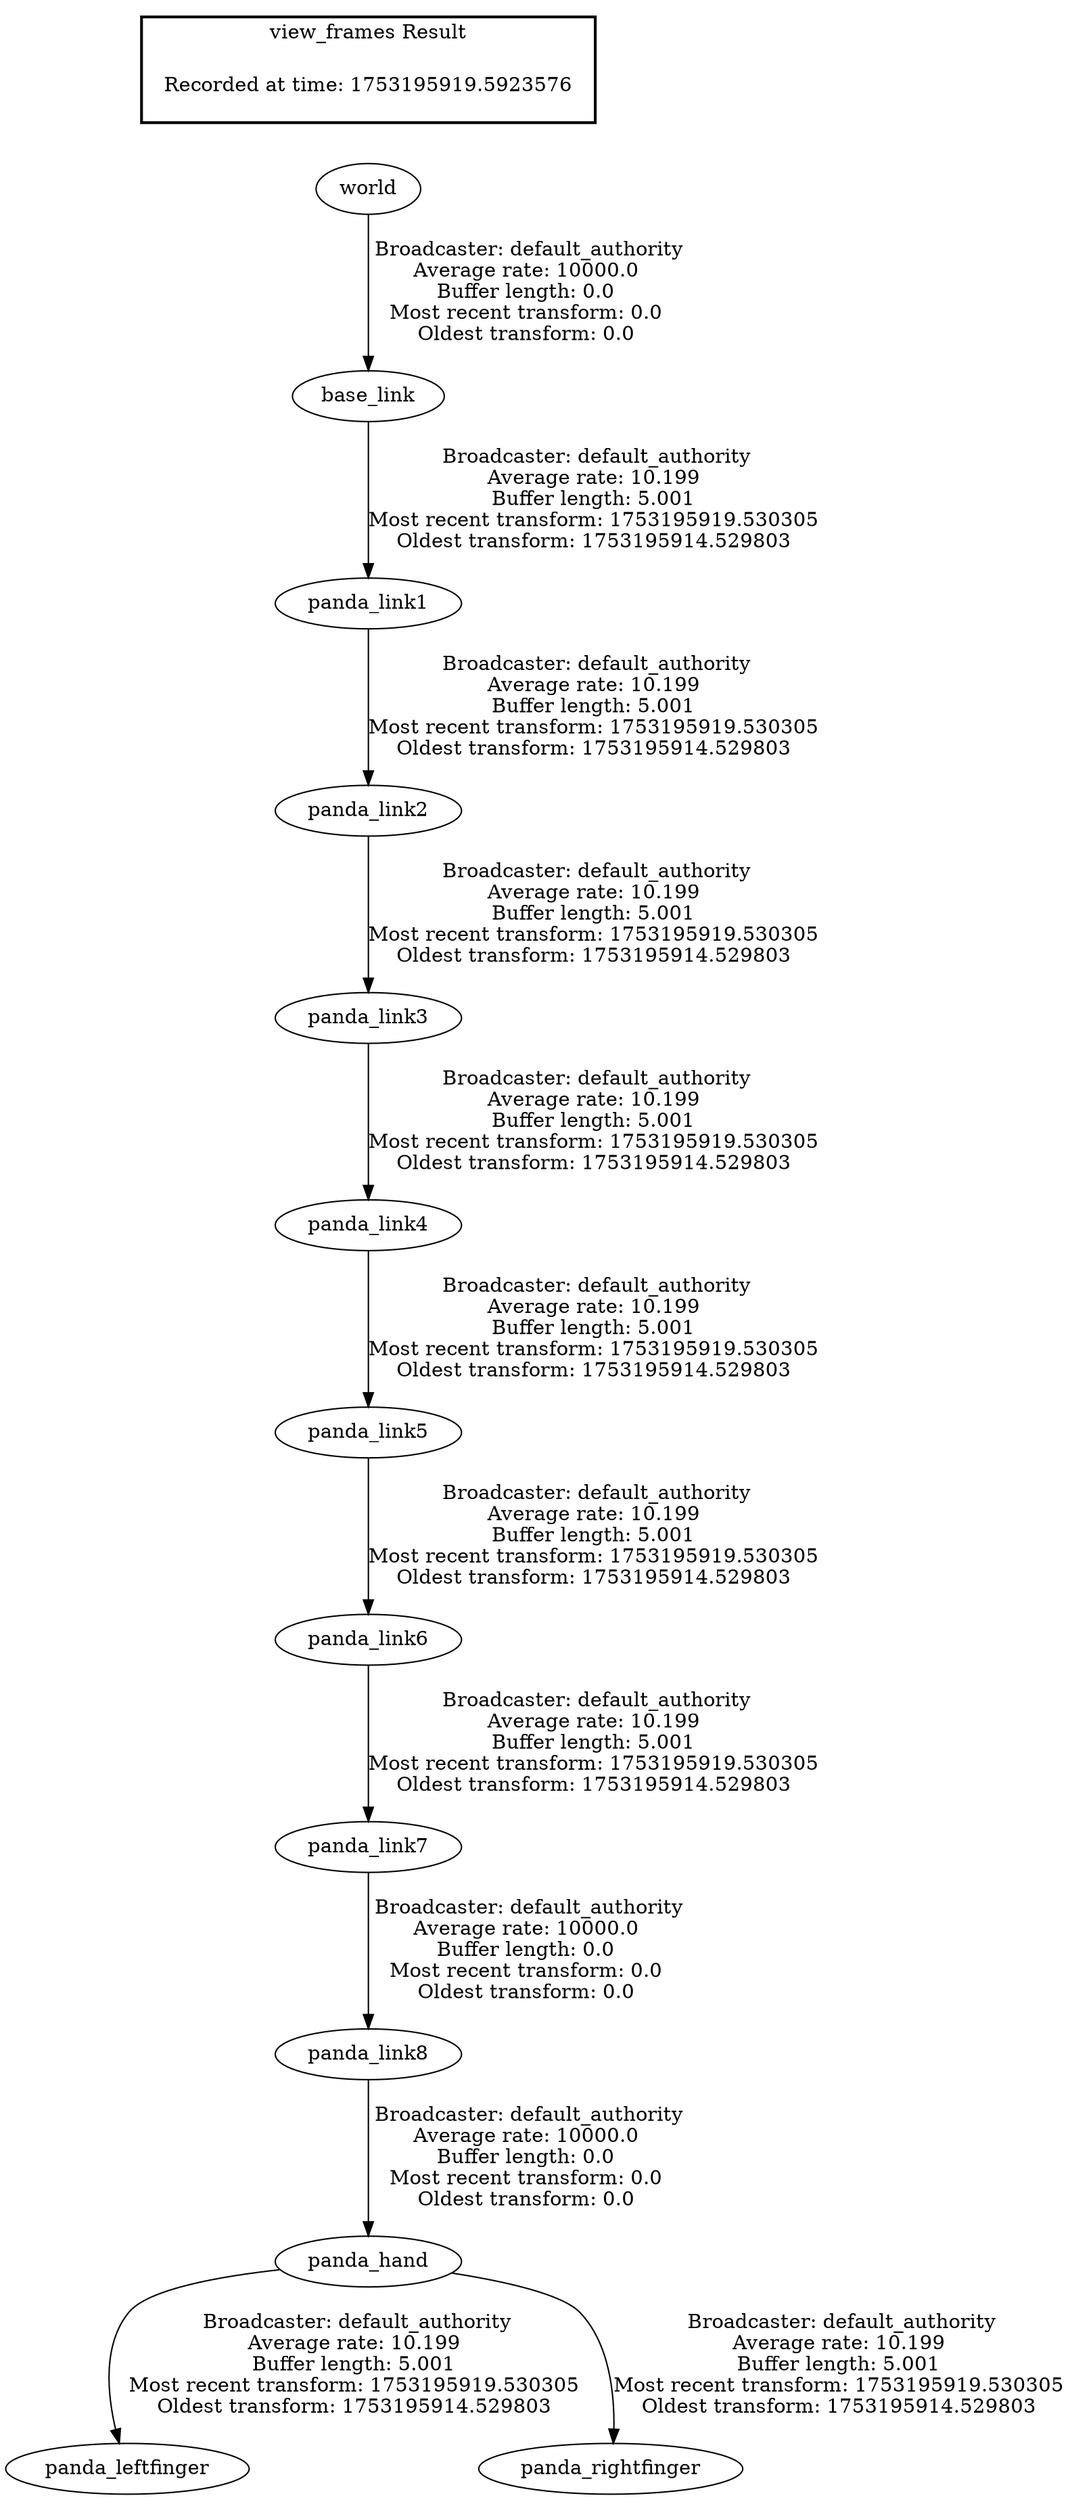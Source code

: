 digraph G {
"panda_link8" -> "panda_hand"[label=" Broadcaster: default_authority\nAverage rate: 10000.0\nBuffer length: 0.0\nMost recent transform: 0.0\nOldest transform: 0.0\n"];
"panda_link7" -> "panda_link8"[label=" Broadcaster: default_authority\nAverage rate: 10000.0\nBuffer length: 0.0\nMost recent transform: 0.0\nOldest transform: 0.0\n"];
"panda_link6" -> "panda_link7"[label=" Broadcaster: default_authority\nAverage rate: 10.199\nBuffer length: 5.001\nMost recent transform: 1753195919.530305\nOldest transform: 1753195914.529803\n"];
"world" -> "base_link"[label=" Broadcaster: default_authority\nAverage rate: 10000.0\nBuffer length: 0.0\nMost recent transform: 0.0\nOldest transform: 0.0\n"];
"panda_hand" -> "panda_leftfinger"[label=" Broadcaster: default_authority\nAverage rate: 10.199\nBuffer length: 5.001\nMost recent transform: 1753195919.530305\nOldest transform: 1753195914.529803\n"];
"panda_hand" -> "panda_rightfinger"[label=" Broadcaster: default_authority\nAverage rate: 10.199\nBuffer length: 5.001\nMost recent transform: 1753195919.530305\nOldest transform: 1753195914.529803\n"];
"base_link" -> "panda_link1"[label=" Broadcaster: default_authority\nAverage rate: 10.199\nBuffer length: 5.001\nMost recent transform: 1753195919.530305\nOldest transform: 1753195914.529803\n"];
"panda_link1" -> "panda_link2"[label=" Broadcaster: default_authority\nAverage rate: 10.199\nBuffer length: 5.001\nMost recent transform: 1753195919.530305\nOldest transform: 1753195914.529803\n"];
"panda_link2" -> "panda_link3"[label=" Broadcaster: default_authority\nAverage rate: 10.199\nBuffer length: 5.001\nMost recent transform: 1753195919.530305\nOldest transform: 1753195914.529803\n"];
"panda_link3" -> "panda_link4"[label=" Broadcaster: default_authority\nAverage rate: 10.199\nBuffer length: 5.001\nMost recent transform: 1753195919.530305\nOldest transform: 1753195914.529803\n"];
"panda_link4" -> "panda_link5"[label=" Broadcaster: default_authority\nAverage rate: 10.199\nBuffer length: 5.001\nMost recent transform: 1753195919.530305\nOldest transform: 1753195914.529803\n"];
"panda_link5" -> "panda_link6"[label=" Broadcaster: default_authority\nAverage rate: 10.199\nBuffer length: 5.001\nMost recent transform: 1753195919.530305\nOldest transform: 1753195914.529803\n"];
edge [style=invis];
 subgraph cluster_legend { style=bold; color=black; label ="view_frames Result";
"Recorded at time: 1753195919.5923576"[ shape=plaintext ] ;
}->"world";
}